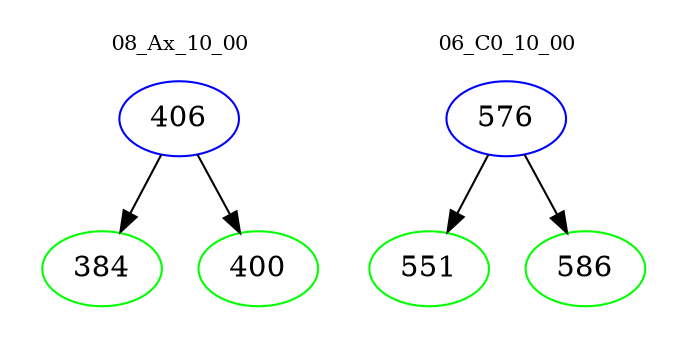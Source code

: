 digraph{
subgraph cluster_0 {
color = white
label = "08_Ax_10_00";
fontsize=10;
T0_406 [label="406", color="blue"]
T0_406 -> T0_384 [color="black"]
T0_384 [label="384", color="green"]
T0_406 -> T0_400 [color="black"]
T0_400 [label="400", color="green"]
}
subgraph cluster_1 {
color = white
label = "06_C0_10_00";
fontsize=10;
T1_576 [label="576", color="blue"]
T1_576 -> T1_551 [color="black"]
T1_551 [label="551", color="green"]
T1_576 -> T1_586 [color="black"]
T1_586 [label="586", color="green"]
}
}
